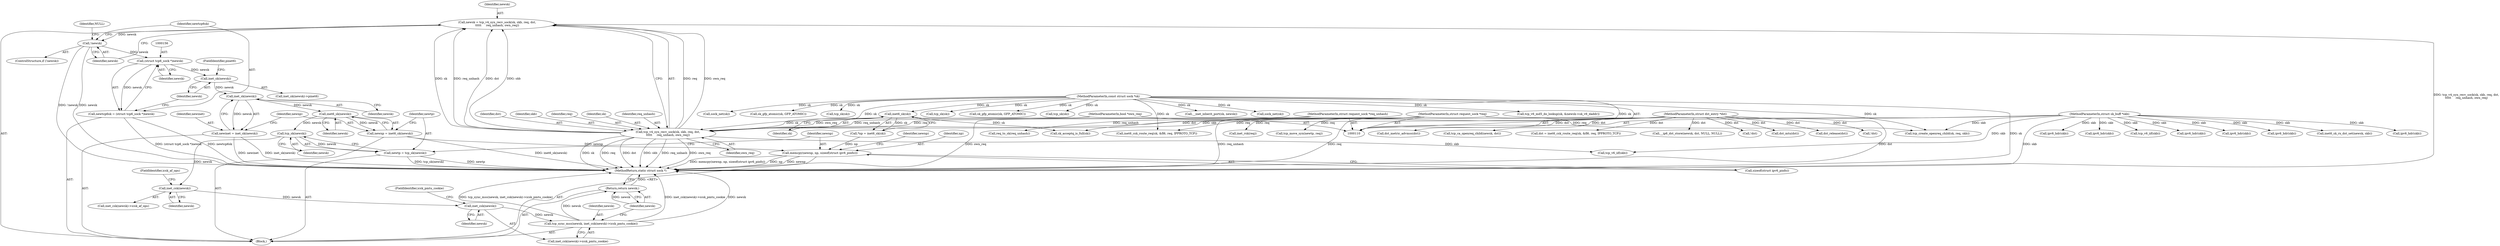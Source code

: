 digraph "0_linux_45f6fad84cc305103b28d73482b344d7f5b76f39_17@pointer" {
"1000155" [label="(Call,(struct tcp6_sock *)newsk)"];
"1000149" [label="(Call,!newsk)"];
"1000139" [label="(Call,newsk = tcp_v4_syn_recv_sock(sk, skb, req, dst,\n\t\t\t\t\t     req_unhash, own_req))"];
"1000141" [label="(Call,tcp_v4_syn_recv_sock(sk, skb, req, dst,\n\t\t\t\t\t     req_unhash, own_req))"];
"1000123" [label="(Call,inet6_sk(sk))"];
"1000111" [label="(MethodParameterIn,const struct sock *sk)"];
"1000112" [label="(MethodParameterIn,struct sk_buff *skb)"];
"1000113" [label="(MethodParameterIn,struct request_sock *req)"];
"1000114" [label="(MethodParameterIn,struct dst_entry *dst)"];
"1000115" [label="(MethodParameterIn,struct request_sock *req_unhash)"];
"1000116" [label="(MethodParameterIn,bool *own_req)"];
"1000153" [label="(Call,newtcp6sk = (struct tcp6_sock *)newsk)"];
"1000160" [label="(Call,inet_sk(newsk))"];
"1000169" [label="(Call,inet_sk(newsk))"];
"1000167" [label="(Call,newinet = inet_sk(newsk))"];
"1000173" [label="(Call,inet6_sk(newsk))"];
"1000171" [label="(Call,newnp = inet6_sk(newsk))"];
"1000179" [label="(Call,memcpy(newnp, np, sizeof(struct ipv6_pinfo)))"];
"1000177" [label="(Call,tcp_sk(newsk))"];
"1000175" [label="(Call,newtp = tcp_sk(newsk))"];
"1000193" [label="(Call,inet_csk(newsk))"];
"1000264" [label="(Call,inet_csk(newsk))"];
"1000261" [label="(Call,tcp_sync_mss(newsk, inet_csk(newsk)->icsk_pmtu_cookie))"];
"1000267" [label="(Return,return newsk;)"];
"1000193" [label="(Call,inet_csk(newsk))"];
"1000160" [label="(Call,inet_sk(newsk))"];
"1000173" [label="(Call,inet6_sk(newsk))"];
"1000430" [label="(Call,ipv6_hdr(skb))"];
"1000139" [label="(Call,newsk = tcp_v4_syn_recv_sock(sk, skb, req, dst,\n\t\t\t\t\t     req_unhash, own_req))"];
"1000295" [label="(Call,tcp_create_openreq_child(sk, req, skb))"];
"1000195" [label="(FieldIdentifier,icsk_af_ops)"];
"1000493" [label="(Call,dst_metric_advmss(dst))"];
"1000174" [label="(Identifier,newsk)"];
"1000149" [label="(Call,!newsk)"];
"1000541" [label="(Call,tcp_v6_md5_do_lookup(sk, &newsk->sk_v6_daddr))"];
"1000482" [label="(Call,tcp_ca_openreq_child(newsk, dst))"];
"1000169" [label="(Call,inet_sk(newsk))"];
"1000267" [label="(Return,return newsk;)"];
"1000186" [label="(Identifier,newnp)"];
"1000266" [label="(FieldIdentifier,icsk_pmtu_cookie)"];
"1000159" [label="(Call,inet_sk(newsk)->pinet6)"];
"1000640" [label="(Call,sock_net(sk))"];
"1000565" [label="(Call,sk_gfp_atomic(sk, GFP_ATOMIC))"];
"1000194" [label="(Identifier,newsk)"];
"1000519" [label="(Call,tcp_sk(sk))"];
"1000116" [label="(MethodParameterIn,bool *own_req)"];
"1000152" [label="(Identifier,NULL)"];
"1000154" [label="(Identifier,newtcp6sk)"];
"1000268" [label="(Identifier,newsk)"];
"1000264" [label="(Call,inet_csk(newsk))"];
"1000111" [label="(MethodParameterIn,const struct sock *sk)"];
"1000262" [label="(Identifier,newsk)"];
"1000148" [label="(ControlStructure,if (!newsk))"];
"1000283" [label="(Call,inet6_csk_route_req(sk, &fl6, req, IPPROTO_TCP))"];
"1000591" [label="(Call,tcp_move_syn(newtp, req))"];
"1000145" [label="(Identifier,dst)"];
"1000140" [label="(Identifier,newsk)"];
"1000178" [label="(Identifier,newsk)"];
"1000161" [label="(Identifier,newsk)"];
"1000141" [label="(Call,tcp_v4_syn_recv_sock(sk, skb, req, dst,\n\t\t\t\t\t     req_unhash, own_req))"];
"1000313" [label="(Call,inet6_sk_rx_dst_set(newsk, skb))"];
"1000281" [label="(Call,dst = inet6_csk_route_req(sk, &fl6, req, IPPROTO_TCP))"];
"1000192" [label="(Call,inet_csk(newsk)->icsk_af_ops)"];
"1000124" [label="(Identifier,sk)"];
"1000177" [label="(Call,tcp_sk(newsk))"];
"1000123" [label="(Call,inet6_sk(sk))"];
"1000153" [label="(Call,newtcp6sk = (struct tcp6_sock *)newsk)"];
"1000233" [label="(Call,tcp_v6_iif(skb))"];
"1000274" [label="(Call,sk_acceptq_is_full(sk))"];
"1000162" [label="(FieldIdentifier,pinet6)"];
"1000265" [label="(Identifier,newsk)"];
"1000645" [label="(MethodReturn,static struct sock *)"];
"1000150" [label="(Identifier,newsk)"];
"1000143" [label="(Identifier,skb)"];
"1000308" [label="(Call,__ip6_dst_store(newsk, dst, NULL, NULL))"];
"1000290" [label="(Call,!dst)"];
"1000172" [label="(Identifier,newnp)"];
"1000144" [label="(Identifier,req)"];
"1000182" [label="(Call,sizeof(struct ipv6_pinfo))"];
"1000121" [label="(Call,*np = inet6_sk(sk))"];
"1000114" [label="(MethodParameterIn,struct dst_entry *dst)"];
"1000167" [label="(Call,newinet = inet_sk(newsk))"];
"1000138" [label="(Block,)"];
"1000179" [label="(Call,memcpy(newnp, np, sizeof(struct ipv6_pinfo)))"];
"1000248" [label="(Call,ipv6_hdr(skb))"];
"1000487" [label="(Call,dst_mtu(dst))"];
"1000180" [label="(Identifier,newnp)"];
"1000263" [label="(Call,inet_csk(newsk)->icsk_pmtu_cookie)"];
"1000113" [label="(MethodParameterIn,struct request_sock *req)"];
"1000240" [label="(Call,ipv6_hdr(skb))"];
"1000422" [label="(Call,ipv6_hdr(skb))"];
"1000170" [label="(Identifier,newsk)"];
"1000168" [label="(Identifier,newinet)"];
"1000415" [label="(Call,tcp_v6_iif(skb))"];
"1000636" [label="(Call,dst_release(dst))"];
"1000271" [label="(Call,inet_rsk(req))"];
"1000499" [label="(Call,tcp_sk(sk))"];
"1000585" [label="(Call,req_to_sk(req_unhash))"];
"1000607" [label="(Call,sk_gfp_atomic(sk, GFP_ATOMIC))"];
"1000157" [label="(Identifier,newsk)"];
"1000278" [label="(Call,!dst)"];
"1000142" [label="(Identifier,sk)"];
"1000506" [label="(Call,tcp_sk(sk))"];
"1000176" [label="(Identifier,newtp)"];
"1000261" [label="(Call,tcp_sync_mss(newsk, inet_csk(newsk)->icsk_pmtu_cookie))"];
"1000570" [label="(Call,__inet_inherit_port(sk, newsk))"];
"1000632" [label="(Call,sock_net(sk))"];
"1000146" [label="(Identifier,req_unhash)"];
"1000259" [label="(Call,ipv6_hdr(skb))"];
"1000115" [label="(MethodParameterIn,struct request_sock *req_unhash)"];
"1000171" [label="(Call,newnp = inet6_sk(newsk))"];
"1000181" [label="(Identifier,np)"];
"1000147" [label="(Identifier,own_req)"];
"1000441" [label="(Call,ipv6_hdr(skb))"];
"1000155" [label="(Call,(struct tcp6_sock *)newsk)"];
"1000112" [label="(MethodParameterIn,struct sk_buff *skb)"];
"1000175" [label="(Call,newtp = tcp_sk(newsk))"];
"1000155" -> "1000153"  [label="AST: "];
"1000155" -> "1000157"  [label="CFG: "];
"1000156" -> "1000155"  [label="AST: "];
"1000157" -> "1000155"  [label="AST: "];
"1000153" -> "1000155"  [label="CFG: "];
"1000155" -> "1000153"  [label="DDG: newsk"];
"1000149" -> "1000155"  [label="DDG: newsk"];
"1000155" -> "1000160"  [label="DDG: newsk"];
"1000149" -> "1000148"  [label="AST: "];
"1000149" -> "1000150"  [label="CFG: "];
"1000150" -> "1000149"  [label="AST: "];
"1000152" -> "1000149"  [label="CFG: "];
"1000154" -> "1000149"  [label="CFG: "];
"1000149" -> "1000645"  [label="DDG: !newsk"];
"1000149" -> "1000645"  [label="DDG: newsk"];
"1000139" -> "1000149"  [label="DDG: newsk"];
"1000139" -> "1000138"  [label="AST: "];
"1000139" -> "1000141"  [label="CFG: "];
"1000140" -> "1000139"  [label="AST: "];
"1000141" -> "1000139"  [label="AST: "];
"1000150" -> "1000139"  [label="CFG: "];
"1000139" -> "1000645"  [label="DDG: tcp_v4_syn_recv_sock(sk, skb, req, dst,\n\t\t\t\t\t     req_unhash, own_req)"];
"1000141" -> "1000139"  [label="DDG: req"];
"1000141" -> "1000139"  [label="DDG: own_req"];
"1000141" -> "1000139"  [label="DDG: sk"];
"1000141" -> "1000139"  [label="DDG: req_unhash"];
"1000141" -> "1000139"  [label="DDG: dst"];
"1000141" -> "1000139"  [label="DDG: skb"];
"1000141" -> "1000147"  [label="CFG: "];
"1000142" -> "1000141"  [label="AST: "];
"1000143" -> "1000141"  [label="AST: "];
"1000144" -> "1000141"  [label="AST: "];
"1000145" -> "1000141"  [label="AST: "];
"1000146" -> "1000141"  [label="AST: "];
"1000147" -> "1000141"  [label="AST: "];
"1000141" -> "1000645"  [label="DDG: sk"];
"1000141" -> "1000645"  [label="DDG: req"];
"1000141" -> "1000645"  [label="DDG: dst"];
"1000141" -> "1000645"  [label="DDG: skb"];
"1000141" -> "1000645"  [label="DDG: req_unhash"];
"1000141" -> "1000645"  [label="DDG: own_req"];
"1000123" -> "1000141"  [label="DDG: sk"];
"1000111" -> "1000141"  [label="DDG: sk"];
"1000112" -> "1000141"  [label="DDG: skb"];
"1000113" -> "1000141"  [label="DDG: req"];
"1000114" -> "1000141"  [label="DDG: dst"];
"1000115" -> "1000141"  [label="DDG: req_unhash"];
"1000116" -> "1000141"  [label="DDG: own_req"];
"1000141" -> "1000233"  [label="DDG: skb"];
"1000123" -> "1000121"  [label="AST: "];
"1000123" -> "1000124"  [label="CFG: "];
"1000124" -> "1000123"  [label="AST: "];
"1000121" -> "1000123"  [label="CFG: "];
"1000123" -> "1000121"  [label="DDG: sk"];
"1000111" -> "1000123"  [label="DDG: sk"];
"1000123" -> "1000274"  [label="DDG: sk"];
"1000111" -> "1000110"  [label="AST: "];
"1000111" -> "1000645"  [label="DDG: sk"];
"1000111" -> "1000274"  [label="DDG: sk"];
"1000111" -> "1000283"  [label="DDG: sk"];
"1000111" -> "1000295"  [label="DDG: sk"];
"1000111" -> "1000499"  [label="DDG: sk"];
"1000111" -> "1000506"  [label="DDG: sk"];
"1000111" -> "1000519"  [label="DDG: sk"];
"1000111" -> "1000541"  [label="DDG: sk"];
"1000111" -> "1000565"  [label="DDG: sk"];
"1000111" -> "1000570"  [label="DDG: sk"];
"1000111" -> "1000607"  [label="DDG: sk"];
"1000111" -> "1000632"  [label="DDG: sk"];
"1000111" -> "1000640"  [label="DDG: sk"];
"1000112" -> "1000110"  [label="AST: "];
"1000112" -> "1000645"  [label="DDG: skb"];
"1000112" -> "1000233"  [label="DDG: skb"];
"1000112" -> "1000240"  [label="DDG: skb"];
"1000112" -> "1000248"  [label="DDG: skb"];
"1000112" -> "1000259"  [label="DDG: skb"];
"1000112" -> "1000295"  [label="DDG: skb"];
"1000112" -> "1000313"  [label="DDG: skb"];
"1000112" -> "1000415"  [label="DDG: skb"];
"1000112" -> "1000422"  [label="DDG: skb"];
"1000112" -> "1000430"  [label="DDG: skb"];
"1000112" -> "1000441"  [label="DDG: skb"];
"1000113" -> "1000110"  [label="AST: "];
"1000113" -> "1000645"  [label="DDG: req"];
"1000113" -> "1000271"  [label="DDG: req"];
"1000113" -> "1000283"  [label="DDG: req"];
"1000113" -> "1000295"  [label="DDG: req"];
"1000113" -> "1000591"  [label="DDG: req"];
"1000114" -> "1000110"  [label="AST: "];
"1000114" -> "1000645"  [label="DDG: dst"];
"1000114" -> "1000278"  [label="DDG: dst"];
"1000114" -> "1000281"  [label="DDG: dst"];
"1000114" -> "1000290"  [label="DDG: dst"];
"1000114" -> "1000308"  [label="DDG: dst"];
"1000114" -> "1000482"  [label="DDG: dst"];
"1000114" -> "1000487"  [label="DDG: dst"];
"1000114" -> "1000493"  [label="DDG: dst"];
"1000114" -> "1000636"  [label="DDG: dst"];
"1000115" -> "1000110"  [label="AST: "];
"1000115" -> "1000645"  [label="DDG: req_unhash"];
"1000115" -> "1000585"  [label="DDG: req_unhash"];
"1000116" -> "1000110"  [label="AST: "];
"1000116" -> "1000645"  [label="DDG: own_req"];
"1000153" -> "1000138"  [label="AST: "];
"1000154" -> "1000153"  [label="AST: "];
"1000161" -> "1000153"  [label="CFG: "];
"1000153" -> "1000645"  [label="DDG: (struct tcp6_sock *)newsk"];
"1000153" -> "1000645"  [label="DDG: newtcp6sk"];
"1000160" -> "1000159"  [label="AST: "];
"1000160" -> "1000161"  [label="CFG: "];
"1000161" -> "1000160"  [label="AST: "];
"1000162" -> "1000160"  [label="CFG: "];
"1000160" -> "1000169"  [label="DDG: newsk"];
"1000169" -> "1000167"  [label="AST: "];
"1000169" -> "1000170"  [label="CFG: "];
"1000170" -> "1000169"  [label="AST: "];
"1000167" -> "1000169"  [label="CFG: "];
"1000169" -> "1000167"  [label="DDG: newsk"];
"1000169" -> "1000173"  [label="DDG: newsk"];
"1000167" -> "1000138"  [label="AST: "];
"1000168" -> "1000167"  [label="AST: "];
"1000172" -> "1000167"  [label="CFG: "];
"1000167" -> "1000645"  [label="DDG: newinet"];
"1000167" -> "1000645"  [label="DDG: inet_sk(newsk)"];
"1000173" -> "1000171"  [label="AST: "];
"1000173" -> "1000174"  [label="CFG: "];
"1000174" -> "1000173"  [label="AST: "];
"1000171" -> "1000173"  [label="CFG: "];
"1000173" -> "1000171"  [label="DDG: newsk"];
"1000173" -> "1000177"  [label="DDG: newsk"];
"1000171" -> "1000138"  [label="AST: "];
"1000172" -> "1000171"  [label="AST: "];
"1000176" -> "1000171"  [label="CFG: "];
"1000171" -> "1000645"  [label="DDG: inet6_sk(newsk)"];
"1000171" -> "1000179"  [label="DDG: newnp"];
"1000179" -> "1000138"  [label="AST: "];
"1000179" -> "1000182"  [label="CFG: "];
"1000180" -> "1000179"  [label="AST: "];
"1000181" -> "1000179"  [label="AST: "];
"1000182" -> "1000179"  [label="AST: "];
"1000186" -> "1000179"  [label="CFG: "];
"1000179" -> "1000645"  [label="DDG: memcpy(newnp, np, sizeof(struct ipv6_pinfo))"];
"1000179" -> "1000645"  [label="DDG: np"];
"1000179" -> "1000645"  [label="DDG: newnp"];
"1000121" -> "1000179"  [label="DDG: np"];
"1000177" -> "1000175"  [label="AST: "];
"1000177" -> "1000178"  [label="CFG: "];
"1000178" -> "1000177"  [label="AST: "];
"1000175" -> "1000177"  [label="CFG: "];
"1000177" -> "1000175"  [label="DDG: newsk"];
"1000177" -> "1000193"  [label="DDG: newsk"];
"1000175" -> "1000138"  [label="AST: "];
"1000176" -> "1000175"  [label="AST: "];
"1000180" -> "1000175"  [label="CFG: "];
"1000175" -> "1000645"  [label="DDG: newtp"];
"1000175" -> "1000645"  [label="DDG: tcp_sk(newsk)"];
"1000193" -> "1000192"  [label="AST: "];
"1000193" -> "1000194"  [label="CFG: "];
"1000194" -> "1000193"  [label="AST: "];
"1000195" -> "1000193"  [label="CFG: "];
"1000193" -> "1000264"  [label="DDG: newsk"];
"1000264" -> "1000263"  [label="AST: "];
"1000264" -> "1000265"  [label="CFG: "];
"1000265" -> "1000264"  [label="AST: "];
"1000266" -> "1000264"  [label="CFG: "];
"1000264" -> "1000261"  [label="DDG: newsk"];
"1000261" -> "1000138"  [label="AST: "];
"1000261" -> "1000263"  [label="CFG: "];
"1000262" -> "1000261"  [label="AST: "];
"1000263" -> "1000261"  [label="AST: "];
"1000268" -> "1000261"  [label="CFG: "];
"1000261" -> "1000645"  [label="DDG: inet_csk(newsk)->icsk_pmtu_cookie"];
"1000261" -> "1000645"  [label="DDG: newsk"];
"1000261" -> "1000645"  [label="DDG: tcp_sync_mss(newsk, inet_csk(newsk)->icsk_pmtu_cookie)"];
"1000261" -> "1000267"  [label="DDG: newsk"];
"1000267" -> "1000138"  [label="AST: "];
"1000267" -> "1000268"  [label="CFG: "];
"1000268" -> "1000267"  [label="AST: "];
"1000645" -> "1000267"  [label="CFG: "];
"1000267" -> "1000645"  [label="DDG: <RET>"];
"1000268" -> "1000267"  [label="DDG: newsk"];
}
